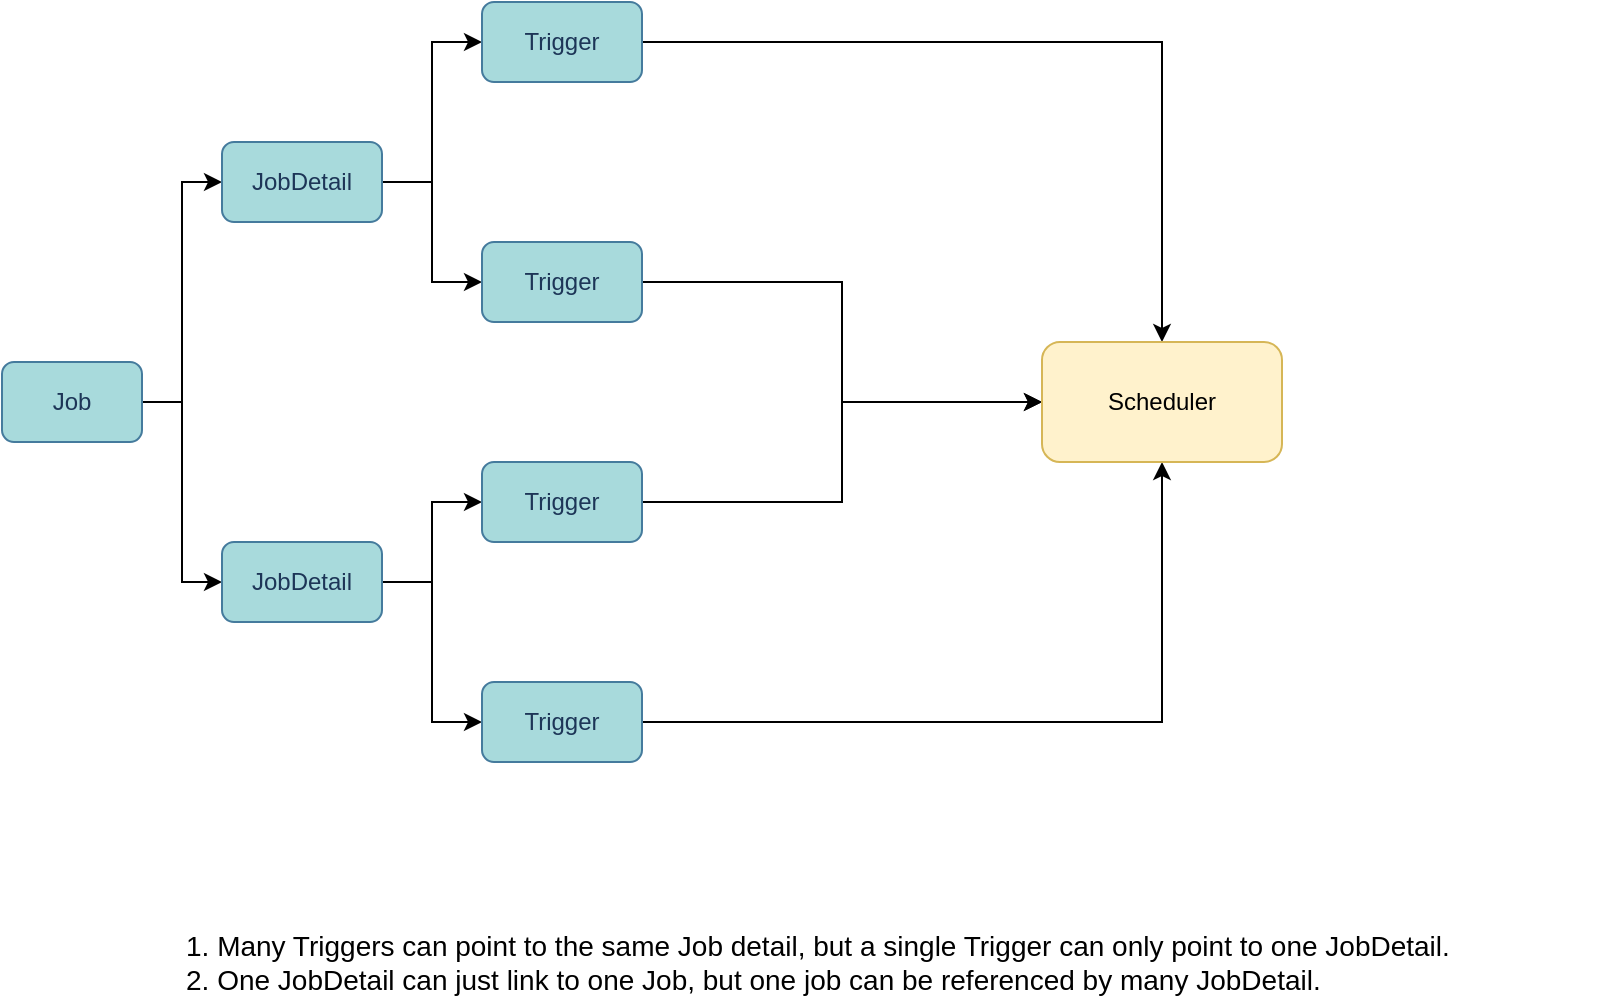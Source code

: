 <mxfile version="12.6.5" type="device"><diagram id="prtHgNgQTEPvFCAcTncT" name="Page-1"><mxGraphModel dx="1422" dy="822" grid="1" gridSize="10" guides="1" tooltips="1" connect="1" arrows="1" fold="1" page="1" pageScale="1" pageWidth="827" pageHeight="1169" math="0" shadow="0"><root><mxCell id="0"/><mxCell id="1" parent="0"/><mxCell id="F4tNx1M3XQuaekweOtgh-4" style="edgeStyle=orthogonalEdgeStyle;rounded=0;orthogonalLoop=1;jettySize=auto;html=1;entryX=0;entryY=0.5;entryDx=0;entryDy=0;" edge="1" parent="1" source="F4tNx1M3XQuaekweOtgh-1" target="F4tNx1M3XQuaekweOtgh-2"><mxGeometry relative="1" as="geometry"/></mxCell><mxCell id="F4tNx1M3XQuaekweOtgh-5" style="edgeStyle=orthogonalEdgeStyle;rounded=0;orthogonalLoop=1;jettySize=auto;html=1;entryX=0;entryY=0.5;entryDx=0;entryDy=0;" edge="1" parent="1" source="F4tNx1M3XQuaekweOtgh-1" target="F4tNx1M3XQuaekweOtgh-3"><mxGeometry relative="1" as="geometry"/></mxCell><mxCell id="F4tNx1M3XQuaekweOtgh-1" value="Job" style="rounded=1;whiteSpace=wrap;html=1;fontSize=12;glass=0;strokeWidth=1;shadow=0;strokeColor=#457B9D;fillColor=#A8DADC;fontColor=#1D3557;" vertex="1" parent="1"><mxGeometry x="120" y="340" width="70" height="40" as="geometry"/></mxCell><mxCell id="F4tNx1M3XQuaekweOtgh-10" style="edgeStyle=orthogonalEdgeStyle;rounded=0;orthogonalLoop=1;jettySize=auto;html=1;exitX=1;exitY=0.5;exitDx=0;exitDy=0;entryX=0;entryY=0.5;entryDx=0;entryDy=0;" edge="1" parent="1" source="F4tNx1M3XQuaekweOtgh-2" target="F4tNx1M3XQuaekweOtgh-6"><mxGeometry relative="1" as="geometry"/></mxCell><mxCell id="F4tNx1M3XQuaekweOtgh-11" style="edgeStyle=orthogonalEdgeStyle;rounded=0;orthogonalLoop=1;jettySize=auto;html=1;entryX=0;entryY=0.5;entryDx=0;entryDy=0;" edge="1" parent="1" source="F4tNx1M3XQuaekweOtgh-2" target="F4tNx1M3XQuaekweOtgh-7"><mxGeometry relative="1" as="geometry"/></mxCell><mxCell id="F4tNx1M3XQuaekweOtgh-2" value="JobDetail" style="rounded=1;whiteSpace=wrap;html=1;fontSize=12;glass=0;strokeWidth=1;shadow=0;strokeColor=#457B9D;fillColor=#A8DADC;fontColor=#1D3557;" vertex="1" parent="1"><mxGeometry x="230" y="230" width="80" height="40" as="geometry"/></mxCell><mxCell id="F4tNx1M3XQuaekweOtgh-12" style="edgeStyle=orthogonalEdgeStyle;rounded=0;orthogonalLoop=1;jettySize=auto;html=1;exitX=1;exitY=0.5;exitDx=0;exitDy=0;entryX=0;entryY=0.5;entryDx=0;entryDy=0;" edge="1" parent="1" source="F4tNx1M3XQuaekweOtgh-3" target="F4tNx1M3XQuaekweOtgh-8"><mxGeometry relative="1" as="geometry"/></mxCell><mxCell id="F4tNx1M3XQuaekweOtgh-13" style="edgeStyle=orthogonalEdgeStyle;rounded=0;orthogonalLoop=1;jettySize=auto;html=1;entryX=0;entryY=0.5;entryDx=0;entryDy=0;" edge="1" parent="1" source="F4tNx1M3XQuaekweOtgh-3" target="F4tNx1M3XQuaekweOtgh-9"><mxGeometry relative="1" as="geometry"/></mxCell><mxCell id="F4tNx1M3XQuaekweOtgh-3" value="JobDetail" style="rounded=1;whiteSpace=wrap;html=1;fontSize=12;glass=0;strokeWidth=1;shadow=0;strokeColor=#457B9D;fillColor=#A8DADC;fontColor=#1D3557;" vertex="1" parent="1"><mxGeometry x="230" y="430" width="80" height="40" as="geometry"/></mxCell><mxCell id="F4tNx1M3XQuaekweOtgh-17" style="edgeStyle=orthogonalEdgeStyle;rounded=0;orthogonalLoop=1;jettySize=auto;html=1;exitX=1;exitY=0.5;exitDx=0;exitDy=0;" edge="1" parent="1" source="F4tNx1M3XQuaekweOtgh-6" target="F4tNx1M3XQuaekweOtgh-14"><mxGeometry relative="1" as="geometry"/></mxCell><mxCell id="F4tNx1M3XQuaekweOtgh-6" value="Trigger" style="rounded=1;whiteSpace=wrap;html=1;fontSize=12;glass=0;strokeWidth=1;shadow=0;strokeColor=#457B9D;fillColor=#A8DADC;fontColor=#1D3557;" vertex="1" parent="1"><mxGeometry x="360" y="160" width="80" height="40" as="geometry"/></mxCell><mxCell id="F4tNx1M3XQuaekweOtgh-19" style="edgeStyle=orthogonalEdgeStyle;rounded=0;orthogonalLoop=1;jettySize=auto;html=1;exitX=1;exitY=0.5;exitDx=0;exitDy=0;entryX=0;entryY=0.5;entryDx=0;entryDy=0;" edge="1" parent="1" source="F4tNx1M3XQuaekweOtgh-7" target="F4tNx1M3XQuaekweOtgh-14"><mxGeometry relative="1" as="geometry"/></mxCell><mxCell id="F4tNx1M3XQuaekweOtgh-7" value="Trigger" style="rounded=1;whiteSpace=wrap;html=1;fontSize=12;glass=0;strokeWidth=1;shadow=0;strokeColor=#457B9D;fillColor=#A8DADC;fontColor=#1D3557;" vertex="1" parent="1"><mxGeometry x="360" y="280" width="80" height="40" as="geometry"/></mxCell><mxCell id="F4tNx1M3XQuaekweOtgh-20" style="edgeStyle=orthogonalEdgeStyle;rounded=0;orthogonalLoop=1;jettySize=auto;html=1;exitX=1;exitY=0.5;exitDx=0;exitDy=0;" edge="1" parent="1" source="F4tNx1M3XQuaekweOtgh-8" target="F4tNx1M3XQuaekweOtgh-14"><mxGeometry relative="1" as="geometry"/></mxCell><mxCell id="F4tNx1M3XQuaekweOtgh-8" value="Trigger" style="rounded=1;whiteSpace=wrap;html=1;fontSize=12;glass=0;strokeWidth=1;shadow=0;strokeColor=#457B9D;fillColor=#A8DADC;fontColor=#1D3557;" vertex="1" parent="1"><mxGeometry x="360" y="390" width="80" height="40" as="geometry"/></mxCell><mxCell id="F4tNx1M3XQuaekweOtgh-21" style="edgeStyle=orthogonalEdgeStyle;rounded=0;orthogonalLoop=1;jettySize=auto;html=1;exitX=1;exitY=0.5;exitDx=0;exitDy=0;entryX=0.5;entryY=1;entryDx=0;entryDy=0;" edge="1" parent="1" source="F4tNx1M3XQuaekweOtgh-9" target="F4tNx1M3XQuaekweOtgh-14"><mxGeometry relative="1" as="geometry"/></mxCell><mxCell id="F4tNx1M3XQuaekweOtgh-9" value="Trigger" style="rounded=1;whiteSpace=wrap;html=1;fontSize=12;glass=0;strokeWidth=1;shadow=0;strokeColor=#457B9D;fillColor=#A8DADC;fontColor=#1D3557;" vertex="1" parent="1"><mxGeometry x="360" y="500" width="80" height="40" as="geometry"/></mxCell><mxCell id="F4tNx1M3XQuaekweOtgh-14" value="Scheduler" style="rounded=1;whiteSpace=wrap;html=1;fillColor=#fff2cc;strokeColor=#d6b656;" vertex="1" parent="1"><mxGeometry x="640" y="330" width="120" height="60" as="geometry"/></mxCell><mxCell id="F4tNx1M3XQuaekweOtgh-23" value="&lt;span style=&quot;box-sizing: border-box ; font-size: 14px ; background-color: rgb(255 , 255 , 255)&quot;&gt;1. Many Triggers can point to the same Job detail, but a single Trigger can only point to one JobDetail.&lt;br&gt;2.&amp;nbsp;&lt;span style=&quot;font-family: , &amp;#34;blinkmacsystemfont&amp;#34; , &amp;#34;segoe ui&amp;#34; , &amp;#34;helvetica&amp;#34; , &amp;#34;arial&amp;#34; , sans-serif , &amp;#34;apple color emoji&amp;#34; , &amp;#34;segoe ui emoji&amp;#34;&quot;&gt;One JobDetail can just link to one Job, but one job can be referenced by many JobDetail.&lt;/span&gt;&lt;/span&gt;" style="text;html=1;strokeColor=none;fillColor=none;align=left;verticalAlign=middle;whiteSpace=wrap;rounded=0;" vertex="1" parent="1"><mxGeometry x="210" y="620" width="710" height="40" as="geometry"/></mxCell></root></mxGraphModel></diagram></mxfile>